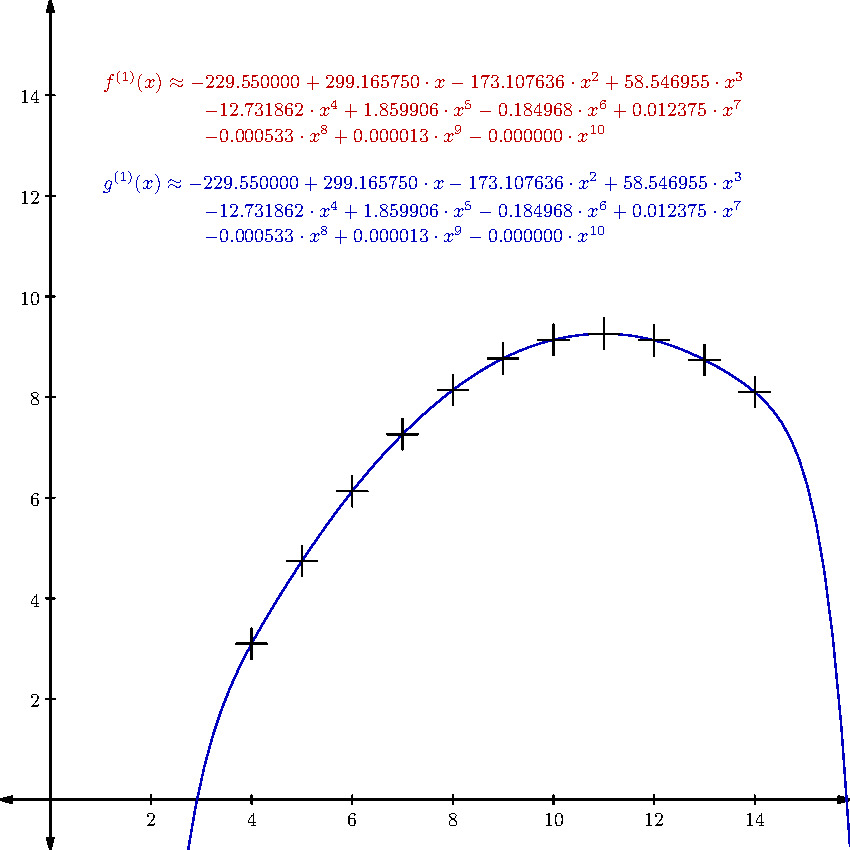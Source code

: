 /* File unicodetex not found. */

 /* Geogebra to Asymptote conversion, documentation at artofproblemsolving.com/Wiki, go to User:Azjps/geogebra */
import graph; size(15cm); 
real labelscalefactor = 0.5; /* changes label-to-point distance */
pen dps = linewidth(0.7) + fontsize(10); defaultpen(dps); /* default pen style */ real xmin = -1, xmax = 15.9, ymin = -1, ymax = 15.9;  /* image dimensions */
Label laxis; laxis.p = fontsize(10); 
xaxis(xmin, xmax, Ticks(laxis, Step = 2, Size = 2, NoZero), Arrows(6), above = true); 
yaxis(ymin, ymax, Ticks(laxis, Step = 2, Size = 2, NoZero), Arrows(6), above = true); /* draws axes; NoZero hides '0' label */ 
 /* draw figures */
real f1 (real x) {return - 229.54999999981407654559006914496421813964843750000000000000000000000000000000000000000000000000000000000000000000000000000000000000000000000000000000000000000000000000000000000000000000000000000000000000 + 299.16574999975705395627301186323165893554687500000000000000000000000000000000000000000000000000000000000000000000000000000000000000000000000000000000000000000000000000000000000000000000000000000000000000 * x - 173.10763630938384949331521056592464447021484375000000000000000000000000000000000000000000000000000000000000000000000000000000000000000000000000000000000000000000000000000000000000000000000000000000000000 * x^2 + 58.54695535709602438600995810702443122863769531250000000000000000000000000000000000000000000000000000000000000000000000000000000000000000000000000000000000000000000000000000000000000000000000000000000000 * x^3 - 12.73186235118038567293297091964632272720336914062500000000000000000000000000000000000000000000000000000000000000000000000000000000000000000000000000000000000000000000000000000000000000000000000000000000 * x^4 + 1.85990624999853682020045653189299628138542175292968750000000000000000000000000000000000000000000000000000000000000000000000000000000000000000000000000000000000000000000000000000000000000000000000000000 * x^5 - 0.18496770833318856852578448979329550638794898986816406250000000000000000000000000000000000000000000000000000000000000000000000000000000000000000000000000000000000000000000000000000000000000000000000000 * x^6 + 0.01237499999999034337727632504311259253881871700286865234375000000000000000000000000000000000000000000000000000000000000000000000000000000000000000000000000000000000000000000000000000000000000000000000 * x^7 - 0.00053348214285672693538153943393353983992710709571838378906250000000000000000000000000000000000000000000000000000000000000000000000000000000000000000000000000000000000000000000000000000000000000000000 * x^8 + 0.00001339285714284669147539682393377447056082019116729497909545898437500000000000000000000000000000000000000000000000000000000000000000000000000000000000000000000000000000000000000000000000000000000000 * x^9 - 0.00000014880952380940735718756694726250255911281783482991158962249755859375000000000000000000000000000000000000000000000000000000000000000000000000000000000000000000000000000000000000000000000000000000 * x^10;} 
draw(graph(f1,-0.99,15.89), heavyred); 
real f2 (real x) {return - 229.54999999985207637109851930290460586547851562500000000000000000000000000000000000000000000000000000000000000000000000000000000000000000000000000000000000000000000000000000000000000000000000000000000000 + 299.16574999981492055667331442236900329589843750000000000000000000000000000000000000000000000000000000000000000000000000000000000000000000000000000000000000000000000000000000000000000000000000000000000000 * x - 173.10763630941968926890695001929998397827148437500000000000000000000000000000000000000000000000000000000000000000000000000000000000000000000000000000000000000000000000000000000000000000000000000000000000 * x^2 + 58.54695535710822440478295902721583843231201171875000000000000000000000000000000000000000000000000000000000000000000000000000000000000000000000000000000000000000000000000000000000000000000000000000000000 * x^3 - 12.73186235118295250856590428156778216361999511718750000000000000000000000000000000000000000000000000000000000000000000000000000000000000000000000000000000000000000000000000000000000000000000000000000000 * x^4 + 1.85990624999888831681005285645369440317153930664062500000000000000000000000000000000000000000000000000000000000000000000000000000000000000000000000000000000000000000000000000000000000000000000000000000 * x^5 - 0.18496770833322054294889369430165970697999000549316406250000000000000000000000000000000000000000000000000000000000000000000000000000000000000000000000000000000000000000000000000000000000000000000000000 * x^6 + 0.01237499999999224636892947160049516241997480392456054687500000000000000000000000000000000000000000000000000000000000000000000000000000000000000000000000000000000000000000000000000000000000000000000000 * x^7 - 0.00053348214285679719168231649462086352286860346794128417968750000000000000000000000000000000000000000000000000000000000000000000000000000000000000000000000000000000000000000000000000000000000000000000 * x^8 + 0.00001339285714284810940855052763254207093268632888793945312500000000000000000000000000000000000000000000000000000000000000000000000000000000000000000000000000000000000000000000000000000000000000000000 * x^9 - 0.00000014880952380941826273676284637936806376501408522017300128936767578125000000000000000000000000000000000000000000000000000000000000000000000000000000000000000000000000000000000000000000000000000000 * x^10;} 
draw(graph(f2,-0.99,15.89), heavyblue); 
// real f3 (real x) {return - 12345.19000000004962203092873096466064453125000000000000000000000000000000000000000000000000000000000000000000000000000000000000000000000000000000000000000000000000000000000000000000000000000000000000000000 + 16608.06649206355359638109803199768066406250000000000000000000000000000000000000000000000000000000000000000000000000000000000000000000000000000000000000000000000000000000000000000000000000000000000000000000 * x - 9870.94149841273429046850651502609252929687500000000000000000000000000000000000000000000000000000000000000000000000000000000000000000000000000000000000000000000000000000000000000000000000000000000000000000 * x^2 + 3416.59389175486194289987906813621520996093750000000000000000000000000000000000000000000000000000000000000000000000000000000000000000000000000000000000000000000000000000000000000000000000000000000000000000 * x^3 - 763.09400914903244483866728842258453369140625000000000000000000000000000000000000000000000000000000000000000000000000000000000000000000000000000000000000000000000000000000000000000000000000000000000000000 * x^4 + 114.97998495370404725690605118870735168457031250000000000000000000000000000000000000000000000000000000000000000000000000000000000000000000000000000000000000000000000000000000000000000000000000000000000000 * x^5 - 11.84244224537040501843421225203201174736022949218750000000000000000000000000000000000000000000000000000000000000000000000000000000000000000000000000000000000000000000000000000000000000000000000000000000 * x^6 + 0.82365839947090180306332740656216628849506378173828125000000000000000000000000000000000000000000000000000000000000000000000000000000000000000000000000000000000000000000000000000000000000000000000000000 * x^7 - 0.03703885582010591620560902015313331503421068191528320312500000000000000000000000000000000000000000000000000000000000000000000000000000000000000000000000000000000000000000000000000000000000000000000000 * x^8 + 0.00097282848324515224479325237183502395055256783962249755859375000000000000000000000000000000000000000000000000000000000000000000000000000000000000000000000000000000000000000000000000000000000000000000 * x^9 - 0.00001133708112874782039398297017740446790412534028291702270507812500000000000000000000000000000000000000000000000000000000000000000000000000000000000000000000000000000000000000000000000000000000000000 * x^10;} 
// draw(graph(f3,-0.99,15.89), heavyred); 
// real f4 (real x) {return - 12345.18999999995139660313725471496582031250000000000000000000000000000000000000000000000000000000000000000000000000000000000000000000000000000000000000000000000000000000000000000000000000000000000000000000 + 16608.06649206353540648706257343292236328125000000000000000000000000000000000000000000000000000000000000000000000000000000000000000000000000000000000000000000000000000000000000000000000000000000000000000000 * x - 9870.94149841276521328836679458618164062500000000000000000000000000000000000000000000000000000000000000000000000000000000000000000000000000000000000000000000000000000000000000000000000000000000000000000000 * x^2 + 3416.59389175487922329921275377273559570312500000000000000000000000000000000000000000000000000000000000000000000000000000000000000000000000000000000000000000000000000000000000000000000000000000000000000000 * x^3 - 763.09400914903608281747438013553619384765625000000000000000000000000000000000000000000000000000000000000000000000000000000000000000000000000000000000000000000000000000000000000000000000000000000000000000 * x^4 + 114.97998495370453042596636805683374404907226562500000000000000000000000000000000000000000000000000000000000000000000000000000000000000000000000000000000000000000000000000000000000000000000000000000000000 * x^5 - 11.84244224537045653278255485929548740386962890625000000000000000000000000000000000000000000000000000000000000000000000000000000000000000000000000000000000000000000000000000000000000000000000000000000000 * x^6 + 0.82365839947090602191082098215701989829540252685546875000000000000000000000000000000000000000000000000000000000000000000000000000000000000000000000000000000000000000000000000000000000000000000000000000 * x^7 - 0.03703885582010608273906271392661437857896089553833007812500000000000000000000000000000000000000000000000000000000000000000000000000000000000000000000000000000000000000000000000000000000000000000000000 * x^8 + 0.00097282848324515354583585935444034475949592888355255126953125000000000000000000000000000000000000000000000000000000000000000000000000000000000000000000000000000000000000000000000000000000000000000000 * x^9 - 0.00001133708112874781361771939214300175535754533484578132629394531250000000000000000000000000000000000000000000000000000000000000000000000000000000000000000000000000000000000000000000000000000000000000 * x^10 ;} 
// draw(graph(f4,-0.99,15.89), heavyblue); 
// real f5 (real x) {return - 568559.64000000013038516044616699218750000000000000000000000000000000000000000000000000000000000000000000000000000000000000000000000000000000000000000000000000000000000000000000000000000000000000000000000000 + 739678.38126984133850783109664916992187500000000000000000000000000000000000000000000000000000000000000000000000000000000000000000000000000000000000000000000000000000000000000000000000000000000000000000000000 * x - 424130.45085753966122865676879882812500000000000000000000000000000000000000000000000000000000000000000000000000000000000000000000000000000000000000000000000000000000000000000000000000000000000000000000000000 * x^2 + 141275.52322415125672705471515655517578125000000000000000000000000000000000000000000000000000000000000000000000000000000000000000000000000000000000000000000000000000000000000000000000000000000000000000000000 * x^3 - 30298.69300551146807265467941761016845703125000000000000000000000000000000000000000000000000000000000000000000000000000000000000000000000000000000000000000000000000000000000000000000000000000000000000000000 * x^4 + 4375.22205931712960591539740562438964843750000000000000000000000000000000000000000000000000000000000000000000000000000000000000000000000000000000000000000000000000000000000000000000000000000000000000000000 * x^5 - 431.15599172453710252739256247878074645996093750000000000000000000000000000000000000000000000000000000000000000000000000000000000000000000000000000000000000000000000000000000000000000000000000000000000000 * x^6 + 28.65264045965608730170970375183969736099243164062500000000000000000000000000000000000000000000000000000000000000000000000000000000000000000000000000000000000000000000000000000000000000000000000000000000 * x^7 - 1.22980299272486770512102793873054906725883483886718750000000000000000000000000000000000000000000000000000000000000000000000000000000000000000000000000000000000000000000000000000000000000000000000000000 * x^8 + 0.03080623070987653991381627349710470298305153846740722656250000000000000000000000000000000000000000000000000000000000000000000000000000000000000000000000000000000000000000000000000000000000000000000000 * x^9 - 0.00034223159171075837698891564109260343684582039713859558105468750000000000000000000000000000000000000000000000000000000000000000000000000000000000000000000000000000000000000000000000000000000000000000 * x^10;} 
// draw(graph(f5,-0.99,15.89), heavyred); 
// real f6 (real x) {return - 568559.64000000024680048227310180664062500000000000000000000000000000000000000000000000000000000000000000000000000000000000000000000000000000000000000000000000000000000000000000000000000000000000000000000000 + 739678.38126984133850783109664916992187500000000000000000000000000000000000000000000000000000000000000000000000000000000000000000000000000000000000000000000000000000000000000000000000000000000000000000000000 * x - 424130.45085753966122865676879882812500000000000000000000000000000000000000000000000000000000000000000000000000000000000000000000000000000000000000000000000000000000000000000000000000000000000000000000000000 * x^2 + 141275.52322415122762322425842285156250000000000000000000000000000000000000000000000000000000000000000000000000000000000000000000000000000000000000000000000000000000000000000000000000000000000000000000000000 * x^3 - 30298.69300551146807265467941761016845703125000000000000000000000000000000000000000000000000000000000000000000000000000000000000000000000000000000000000000000000000000000000000000000000000000000000000000000 * x^4 + 4375.22205931713051541009917855262756347656250000000000000000000000000000000000000000000000000000000000000000000000000000000000000000000000000000000000000000000000000000000000000000000000000000000000000000 * x^5 - 431.15599172453715937081142328679561614990234375000000000000000000000000000000000000000000000000000000000000000000000000000000000000000000000000000000000000000000000000000000000000000000000000000000000000 * x^6 + 28.65264045965609085442338255234062671661376953125000000000000000000000000000000000000000000000000000000000000000000000000000000000000000000000000000000000000000000000000000000000000000000000000000000000 * x^7 - 1.22980299272486792716563286376185715198516845703125000000000000000000000000000000000000000000000000000000000000000000000000000000000000000000000000000000000000000000000000000000000000000000000000000000 * x^8 + 0.03080623070987655032215712935794726945459842681884765625000000000000000000000000000000000000000000000000000000000000000000000000000000000000000000000000000000000000000000000000000000000000000000000000 * x^9 - 0.00034223159171075843119902426536782513721846044063568115234375000000000000000000000000000000000000000000000000000000000000000000000000000000000000000000000000000000000000000000000000000000000000000000 * x^10;} 
// draw(graph(f6,-0.99,15.89), heavyblue); 
//serie1
draw(shift((10,9.14)) * scale(0.3) * ((0,1)--(0,-1)^^(1,0)--(-1,0)), black); /* special point */
draw(shift((8,8.14)) * scale(0.3) * ((0,1)--(0,-1)^^(1,0)--(-1,0)), black); /* special point */
draw(shift((13,8.74)) * scale(0.3) * ((0,1)--(0,-1)^^(1,0)--(-1,0)), black); /* special point */
draw(shift((9,8.77)) * scale(0.3) * ((0,1)--(0,-1)^^(1,0)--(-1,0)), black); /* special point */
draw(shift((11,9.26)) * scale(0.3) * ((0,1)--(0,-1)^^(1,0)--(-1,0)), black); /* special point */
draw(shift((14,8.1)) * scale(0.3) * ((0,1)--(0,-1)^^(1,0)--(-1,0)), black); /* special point */
draw(shift((6,6.13)) * scale(0.3) * ((0,1)--(0,-1)^^(1,0)--(-1,0)), black); /* special point */
draw(shift((4,3.1)) * scale(0.3) * ((0,1)--(0,-1)^^(1,0)--(-1,0)), black); /* special point */
draw(shift((12,9.13)) * scale(0.3) * ((0,1)--(0,-1)^^(1,0)--(-1,0)), black); /* special point */
draw(shift((7,7.26)) * scale(0.3) * ((0,1)--(0,-1)^^(1,0)--(-1,0)), black); /* special point */
draw(shift((5,4.74)) * scale(0.3) * ((0,1)--(0,-1)^^(1,0)--(-1,0)), black); /* special point */
// //serie2
// draw(shift((10,7.46)) * scale(0.3) * ((0,1)--(0,-1)^^(1,0)--(-1,0)), black); /* special point */
// draw(shift((8,6.77)) * scale(0.3) * ((0,1)--(0,-1)^^(1,0)--(-1,0)), black); /* special point */
// draw(shift((13,12.74)) * scale(0.3) * ((0,1)--(0,-1)^^(1,0)--(-1,0)), black); /* special point */
// draw(shift((9,7.11)) * scale(0.3) * ((0,1)--(0,-1)^^(1,0)--(-1,0)), black); /* special point */
// draw(shift((11,7.81)) * scale(0.3) * ((0,1)--(0,-1)^^(1,0)--(-1,0)), black); /* special point */
// draw(shift((14,8.84)) * scale(0.3) * ((0,1)--(0,-1)^^(1,0)--(-1,0)), black); /* special point */
// draw(shift((6,6.08)) * scale(0.3) * ((0,1)--(0,-1)^^(1,0)--(-1,0)), black); /* special point */
// draw(shift((4,5.39)) * scale(0.3) * ((0,1)--(0,-1)^^(1,0)--(-1,0)), black); /* special point */
// draw(shift((12,8.15)) * scale(0.3) * ((0,1)--(0,-1)^^(1,0)--(-1,0)), black); /* special point */
// draw(shift((7,6.42)) * scale(0.3) * ((0,1)--(0,-1)^^(1,0)--(-1,0)), black); /* special point */
// draw(shift((5,5.73)) * scale(0.3) * ((0,1)--(0,-1)^^(1,0)--(-1,0)), black); /* special point */
// //serie3
// draw(shift((10,6.58)) * scale(0.3) * ((0,1)--(0,-1)^^(1,0)--(-1,0)), black); /* special point */
// draw(shift((8,5.76)) * scale(0.3) * ((0,1)--(0,-1)^^(1,0)--(-1,0)), black); /* special point */
// draw(shift((13,7.71)) * scale(0.3) * ((0,1)--(0,-1)^^(1,0)--(-1,0)), black); /* special point */
// draw(shift((9,8.84)) * scale(0.3) * ((0,1)--(0,-1)^^(1,0)--(-1,0)), black); /* special point */
// draw(shift((11,8.47)) * scale(0.3) * ((0,1)--(0,-1)^^(1,0)--(-1,0)), black); /* special point */
// draw(shift((14,7.04)) * scale(0.3) * ((0,1)--(0,-1)^^(1,0)--(-1,0)), black); /* special point */
// draw(shift((6,5.25)) * scale(0.3) * ((0,1)--(0,-1)^^(1,0)--(-1,0)), black); /* special point */
// draw(shift((4,12.5)) * scale(0.3) * ((0,1)--(0,-1)^^(1,0)--(-1,0)), black); /* special point */
// draw(shift((12,5.56)) * scale(0.3) * ((0,1)--(0,-1)^^(1,0)--(-1,0)), black); /* special point */
// draw(shift((7,7.91)) * scale(0.3) * ((0,1)--(0,-1)^^(1,0)--(-1,0)), black); /* special point */
// draw(shift((5,6.89)) * scale(0.3) * ((0,1)--(0,-1)^^(1,0)--(-1,0)), black); /* special point */
 /* dots and labels */
 label("$f^{(1)}(x) \approx -229.550000 + 299.165750 \cdot x- 173.107636 \cdot x^{2}  + 58.546955 \cdot x^{3}$", (1,14), NE * labelscalefactor,heavyred);
label("$- 12.731862 \cdot x^{4}  + 1.859906 \cdot x^{5} - 0.184968 \cdot x^{6}  + 0.012375 \cdot x^{7}$", (3,13.5), NE * labelscalefactor,heavyred);
label("$ - 0.000533 \cdot x^{8}  + 0.000013 \cdot x^{9} - 0.000000 \cdot x^{10} $", (3,13), NE * labelscalefactor,heavyred); 
label("$g^{(1)}(x) \approx -229.550000 + 299.165750 \cdot x- 173.107636 \cdot x^{2}  + 58.546955 \cdot x^{3}$", (1,12), NE * labelscalefactor,heavyblue);
label("$ - 12.731862 \cdot x^{4}  + 1.859906 \cdot x^{5} - 0.184968 \cdot x^{6}  + 0.012375 \cdot x^{7}$", (3,11.5), NE * labelscalefactor,heavyblue);
label("$ - 0.000533 \cdot x^{8}  + 0.000013 \cdot x^{9} - 0.000000 \cdot x^{10} $", (3,11), NE * labelscalefactor,heavyblue); 
// label("$f^{(2)}(x) \approx -12345.190000 + 16608.066492 \cdot x- 9870.941498 \cdot x^{2}  + 3416.593892 \cdot x^{3} - 763.094009 \cdot x^{4}  + 114.979985 \cdot x^{5} - 11.842442 \cdot x^{6}  + 0.823658 \cdot x^{7} - 0.037039 \cdot x^{8}  + 0.000973 \cdot x^{9} - 0.000011 \cdot x^{10} $", (-32.39732797676179,-4.662579379574618), NE * labelscalefactor,heavyred); 
// label("$g^{(2)}(x) \approx -12345.190000 + 16608.066492 \cdot x- 9870.941498 \cdot x^{2}  + 3416.593892 \cdot x^{3} - 763.094009 \cdot x^{4}  + 114.979985 \cdot x^{5} - 11.842442 \cdot x^{6}  + 0.823658 \cdot x^{7} - 0.037039 \cdot x^{8}  + 0.000973 \cdot x^{9} - 0.000011 \cdot x^{10} $", (-45.90148543609371,-4.662579379574618), NE * labelscalefactor,heavyblue); 
// label("$f^{(3)}(x) \approx -568559.640000 + 739678.381270 \cdot x- 424130.450858 \cdot x^{2}  + 141275.523224 \cdot x^{3} - 30298.693006 \cdot x^{4}  + 4375.222059 \cdot x^{5} - 431.155992 \cdot x^{6}  + 28.652640 \cdot x^{7} - 1.229803 \cdot x^{8}  + 0.030806 \cdot x^{9} - 0.000342 \cdot x^{10} $", (-37.835002047052775,-4.662579379574618), NE * labelscalefactor,heavyred); 
// label("$g^{(3)}(x) \approx -568559.640000 + 739678.381270 \cdot x- 424130.450858 \cdot x^{2}  + 141275.523224 \cdot x^{3} - 30298.693006 \cdot x^{4}  + 4375.222059 \cdot x^{5} - 431.155992 \cdot x^{6}  + 28.652640 \cdot x^{7} - 1.229803 \cdot x^{8}  + 0.030806 \cdot x^{9} - 0.000342 \cdot x^{10} $", (-46.225585215117675,-4.662579379574618), NE * labelscalefactor,heavyblue); 
clip((xmin,ymin)--(xmin,ymax)--(xmax,ymax)--(xmax,ymin)--cycle); 
 /* end of picture */